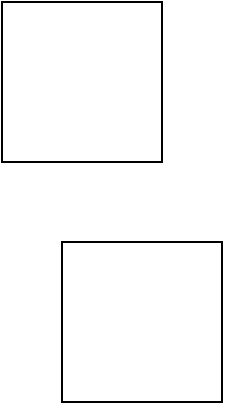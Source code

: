 <mxfile version="13.2.6" type="github">
  <diagram id="QjzzoLrsMU9Z7a_fSCen" name="第 1 页">
    <mxGraphModel dx="846" dy="395" grid="1" gridSize="10" guides="1" tooltips="1" connect="1" arrows="1" fold="1" page="1" pageScale="1" pageWidth="827" pageHeight="1169" math="0" shadow="0">
      <root>
        <mxCell id="0" />
        <mxCell id="1" parent="0" />
        <mxCell id="bClf2fqCuFvqtxJv0ozL-1" value="" style="whiteSpace=wrap;html=1;aspect=fixed;" parent="1" vertex="1">
          <mxGeometry x="280" y="230" width="80" height="80" as="geometry" />
        </mxCell>
        <mxCell id="ov3JzNuLjWDxxqZ46coT-1" value="" style="whiteSpace=wrap;html=1;aspect=fixed;" vertex="1" parent="1">
          <mxGeometry x="250" y="110" width="80" height="80" as="geometry" />
        </mxCell>
      </root>
    </mxGraphModel>
  </diagram>
</mxfile>
